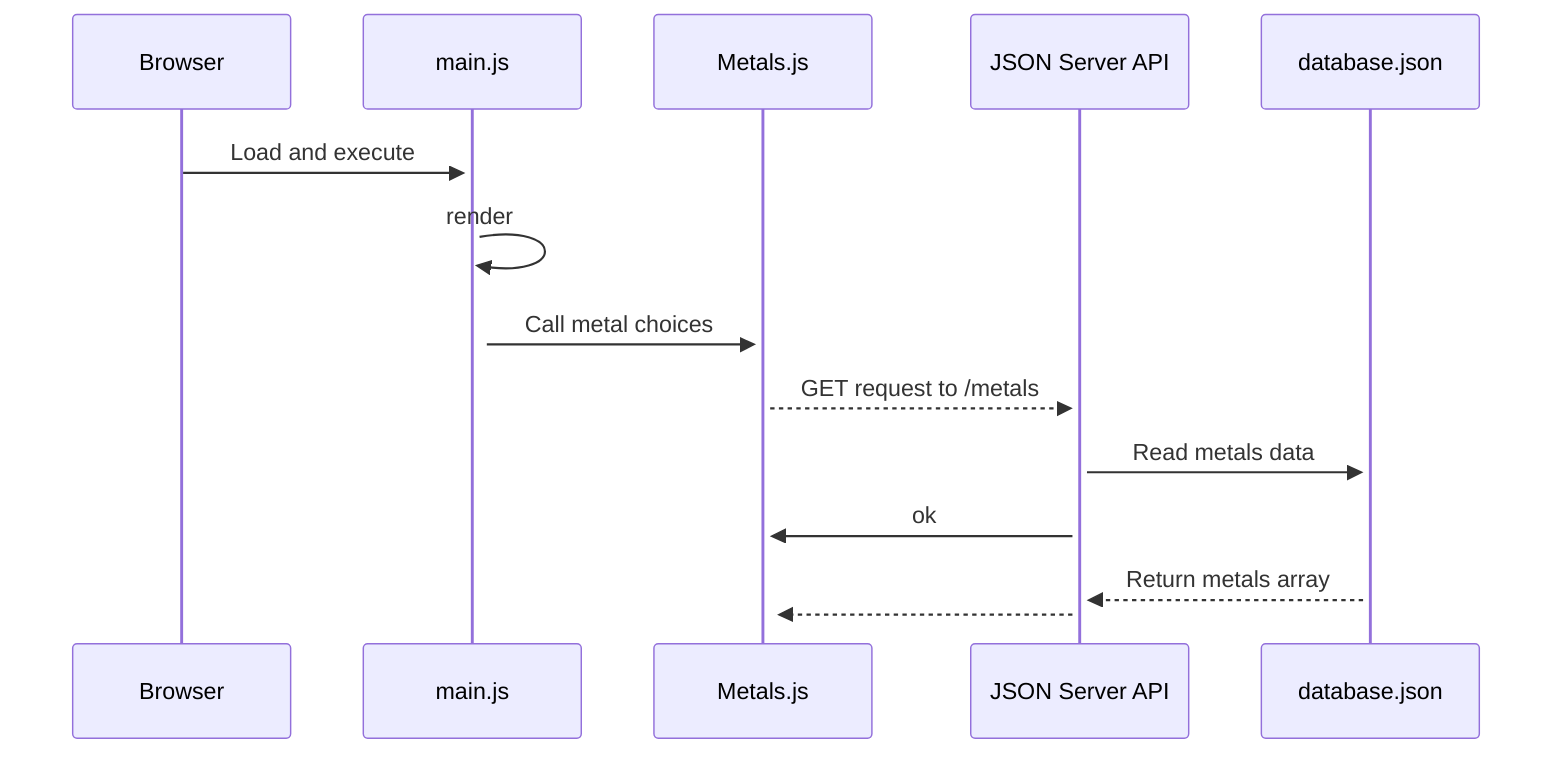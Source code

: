sequenceDiagram
    Browser->>+main.js: Load and execute
    main.js->>+main.js: render
    main.js->>+Metals.js: Call metal choices
    Metals.js-->>+JSON Server API: GET request to /metals
    JSON Server API->>+database.json: Read metals data
    JSON Server API->>+Metals.js: ok
    database.json-->>+JSON Server API: Return metals array
    JSON Server API-->>+Metals.js: